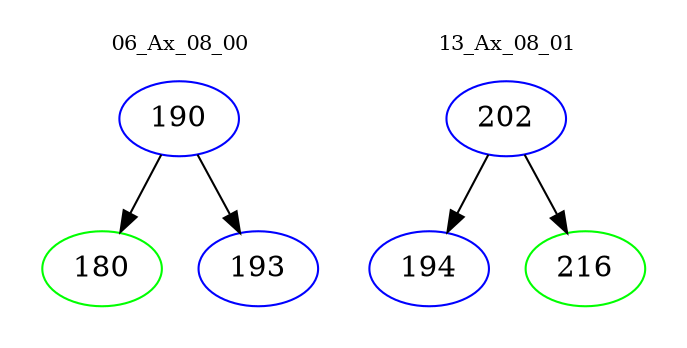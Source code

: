 digraph{
subgraph cluster_0 {
color = white
label = "06_Ax_08_00";
fontsize=10;
T0_190 [label="190", color="blue"]
T0_190 -> T0_180 [color="black"]
T0_180 [label="180", color="green"]
T0_190 -> T0_193 [color="black"]
T0_193 [label="193", color="blue"]
}
subgraph cluster_1 {
color = white
label = "13_Ax_08_01";
fontsize=10;
T1_202 [label="202", color="blue"]
T1_202 -> T1_194 [color="black"]
T1_194 [label="194", color="blue"]
T1_202 -> T1_216 [color="black"]
T1_216 [label="216", color="green"]
}
}
